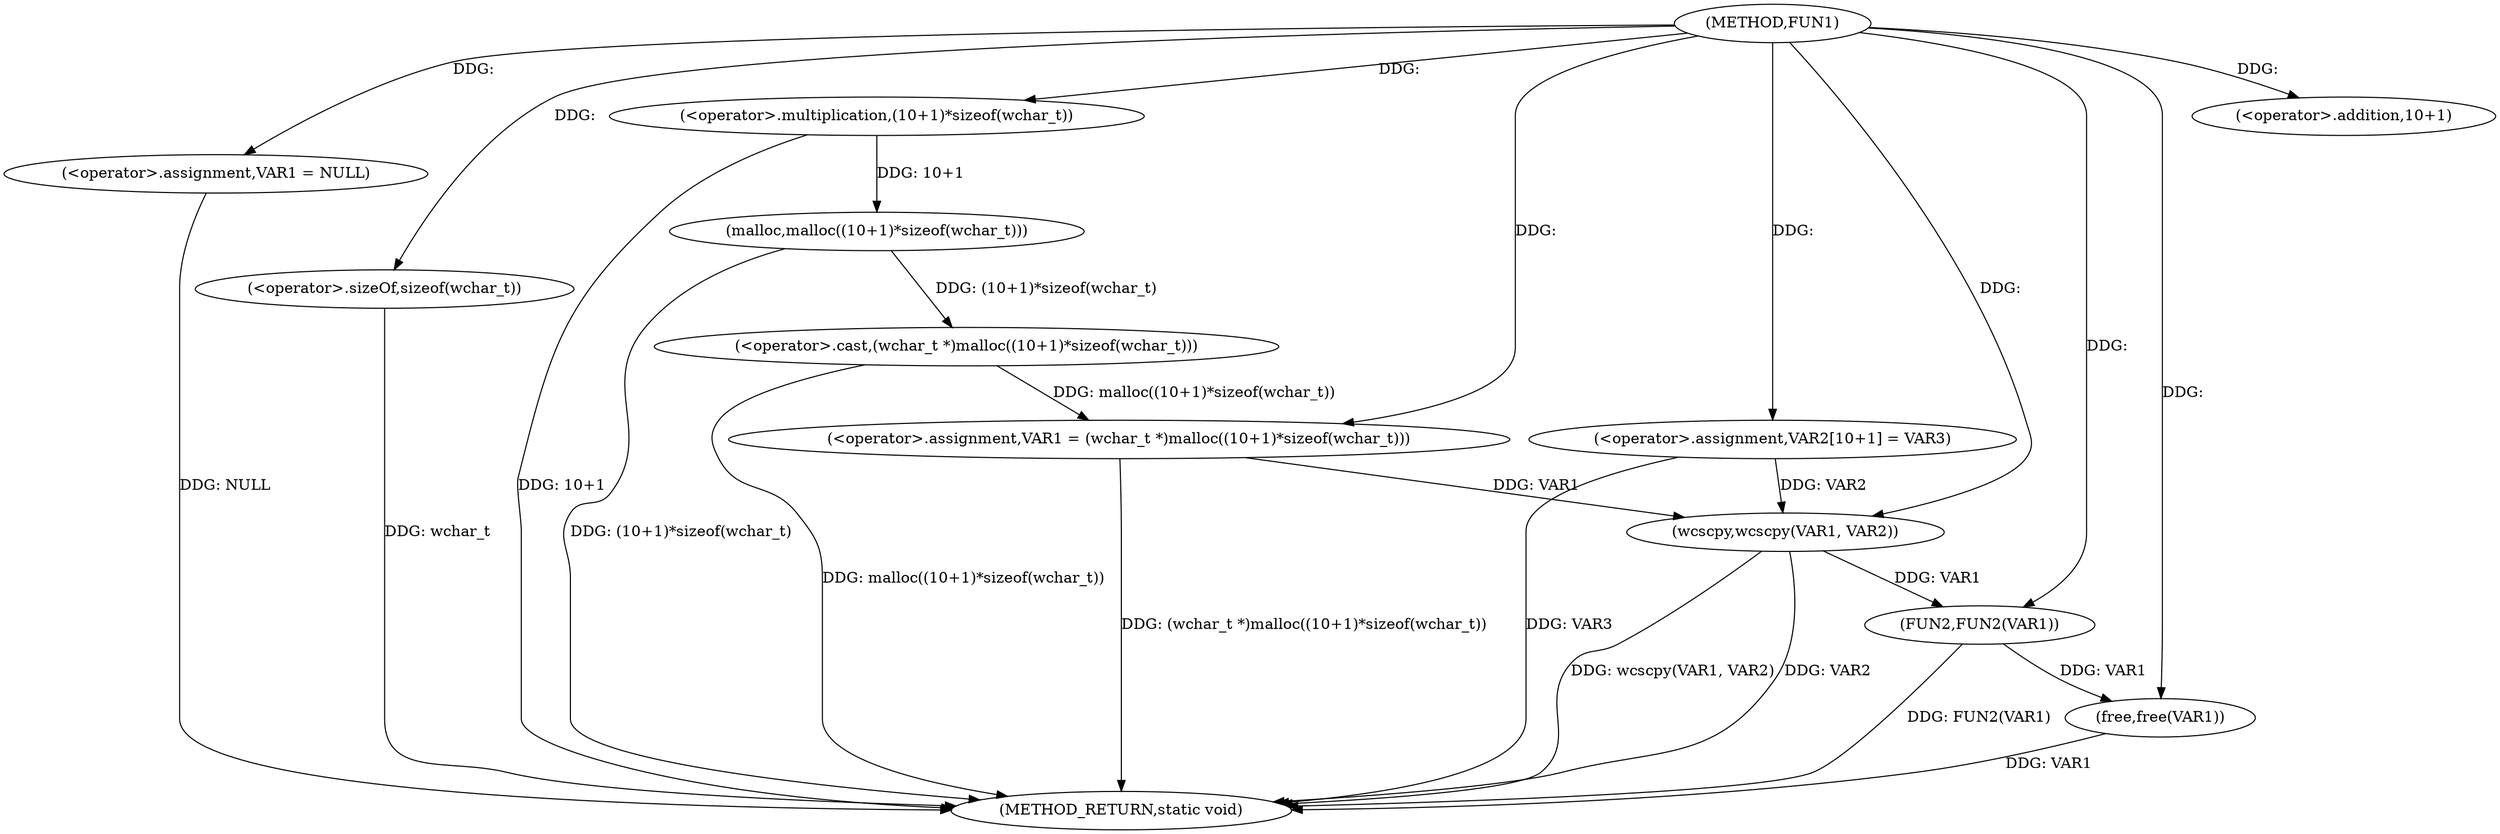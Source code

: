 digraph FUN1 {  
"1000100" [label = "(METHOD,FUN1)" ]
"1000129" [label = "(METHOD_RETURN,static void)" ]
"1000103" [label = "(<operator>.assignment,VAR1 = NULL)" ]
"1000106" [label = "(<operator>.assignment,VAR1 = (wchar_t *)malloc((10+1)*sizeof(wchar_t)))" ]
"1000108" [label = "(<operator>.cast,(wchar_t *)malloc((10+1)*sizeof(wchar_t)))" ]
"1000110" [label = "(malloc,malloc((10+1)*sizeof(wchar_t)))" ]
"1000111" [label = "(<operator>.multiplication,(10+1)*sizeof(wchar_t))" ]
"1000112" [label = "(<operator>.addition,10+1)" ]
"1000115" [label = "(<operator>.sizeOf,sizeof(wchar_t))" ]
"1000119" [label = "(<operator>.assignment,VAR2[10+1] = VAR3)" ]
"1000122" [label = "(wcscpy,wcscpy(VAR1, VAR2))" ]
"1000125" [label = "(FUN2,FUN2(VAR1))" ]
"1000127" [label = "(free,free(VAR1))" ]
  "1000125" -> "1000129"  [ label = "DDG: FUN2(VAR1)"] 
  "1000106" -> "1000129"  [ label = "DDG: (wchar_t *)malloc((10+1)*sizeof(wchar_t))"] 
  "1000103" -> "1000129"  [ label = "DDG: NULL"] 
  "1000111" -> "1000129"  [ label = "DDG: 10+1"] 
  "1000108" -> "1000129"  [ label = "DDG: malloc((10+1)*sizeof(wchar_t))"] 
  "1000122" -> "1000129"  [ label = "DDG: wcscpy(VAR1, VAR2)"] 
  "1000127" -> "1000129"  [ label = "DDG: VAR1"] 
  "1000122" -> "1000129"  [ label = "DDG: VAR2"] 
  "1000119" -> "1000129"  [ label = "DDG: VAR3"] 
  "1000110" -> "1000129"  [ label = "DDG: (10+1)*sizeof(wchar_t)"] 
  "1000115" -> "1000129"  [ label = "DDG: wchar_t"] 
  "1000100" -> "1000103"  [ label = "DDG: "] 
  "1000108" -> "1000106"  [ label = "DDG: malloc((10+1)*sizeof(wchar_t))"] 
  "1000100" -> "1000106"  [ label = "DDG: "] 
  "1000110" -> "1000108"  [ label = "DDG: (10+1)*sizeof(wchar_t)"] 
  "1000111" -> "1000110"  [ label = "DDG: 10+1"] 
  "1000100" -> "1000111"  [ label = "DDG: "] 
  "1000100" -> "1000112"  [ label = "DDG: "] 
  "1000100" -> "1000115"  [ label = "DDG: "] 
  "1000100" -> "1000119"  [ label = "DDG: "] 
  "1000106" -> "1000122"  [ label = "DDG: VAR1"] 
  "1000100" -> "1000122"  [ label = "DDG: "] 
  "1000119" -> "1000122"  [ label = "DDG: VAR2"] 
  "1000122" -> "1000125"  [ label = "DDG: VAR1"] 
  "1000100" -> "1000125"  [ label = "DDG: "] 
  "1000125" -> "1000127"  [ label = "DDG: VAR1"] 
  "1000100" -> "1000127"  [ label = "DDG: "] 
}
